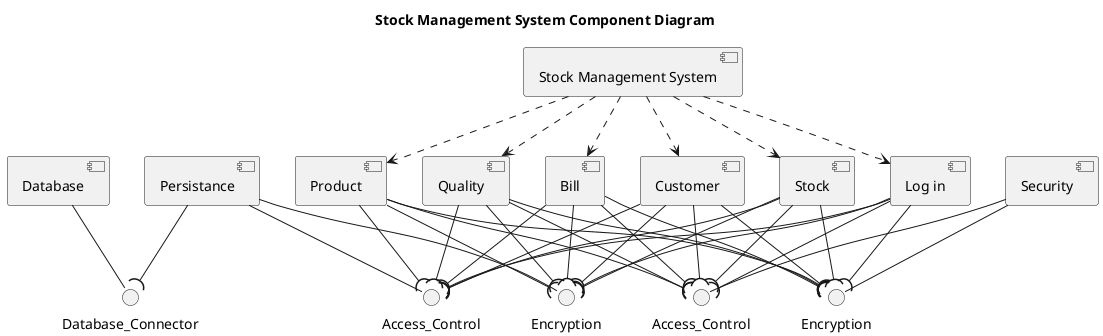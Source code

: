 @startuml

title Stock Management System Component Diagram

[Database] as Database
[Persistance] as Persistance
[Security] as Security
[Product] as Product
[Quality] as Quality
[Bill] as Bill
[Customer] as Customer
[Stock] as Stock
[Log in] as Li
[Stock Management System] as SMS



interface Encryption as En1
interface Access_Control as AC1
interface Encryption as En2
interface Access_Control as AC2
interface Database_Connector as DC

SMS ..> Stock
SMS ..> Product
SMS ..> Quality
SMS ..> Bill
SMS ..> Customer
SMS ..> Li

Stock --( En1
Stock --( En2
Product --( En1
Product --( En2
Quality --( En1
Quality --( En2
Bill --( En1
Bill --( En2
Customer --( En1
Customer --( En2
Li --( En1
Li --( En2

Stock --( AC1
Stock --( AC2
Product --( AC1
Product --( AC2
Quality --( AC1
Quality --( AC2
Bill --( AC1
Bill --( AC2
Customer --( AC1
Customer --( AC2
Li --( AC1
Li --( AC2

Security -- En1
Security -- AC1
Persistance -- En2
Persistance -- AC2

Database -- DC
Persistance --( DC

@enduml